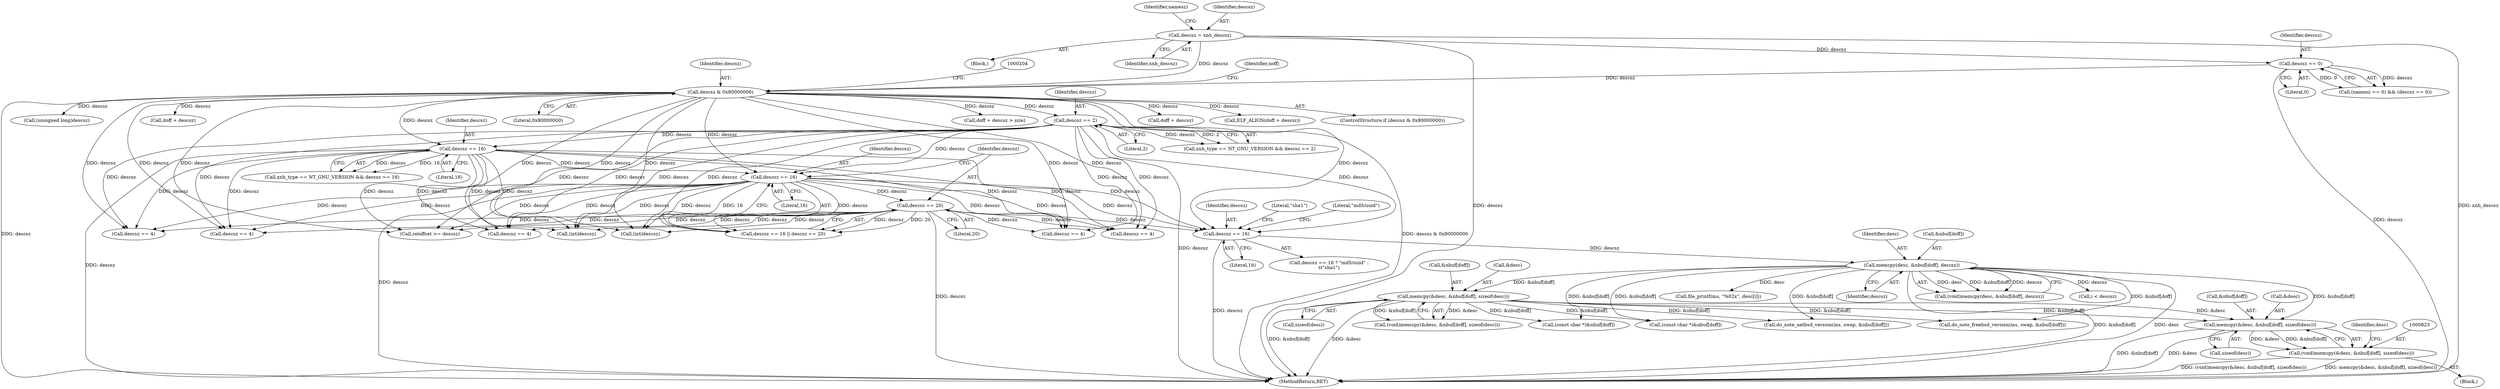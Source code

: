 digraph "1_file_ce90e05774dd77d86cfc8dfa6da57b32816841c4_2@API" {
"1000824" [label="(Call,memcpy(&desc, &nbuf[doff], sizeof(desc)))"];
"1000556" [label="(Call,memcpy(&desc, &nbuf[doff], sizeof(desc)))"];
"1000491" [label="(Call,memcpy(desc, &nbuf[doff], descsz))"];
"1000480" [label="(Call,descsz == 16)"];
"1000283" [label="(Call,descsz == 2)"];
"1000199" [label="(Call,descsz & 0x80000000)"];
"1000172" [label="(Call,descsz == 0)"];
"1000164" [label="(Call,descsz = xnh_descsz)"];
"1000318" [label="(Call,descsz == 16)"];
"1000468" [label="(Call,descsz == 20)"];
"1000465" [label="(Call,descsz == 16)"];
"1000822" [label="(Call,(void)memcpy(&desc, &nbuf[doff], sizeof(desc)))"];
"1000468" [label="(Call,descsz == 20)"];
"1000199" [label="(Call,descsz & 0x80000000)"];
"1000556" [label="(Call,memcpy(&desc, &nbuf[doff], sizeof(desc)))"];
"1000285" [label="(Literal,2)"];
"1000464" [label="(Call,descsz == 16 || descsz == 20)"];
"1000238" [label="(Call,doff + descsz > size)"];
"1000509" [label="(Call,file_printf(ms, \"%02x\", desc[i]))"];
"1000831" [label="(Call,sizeof(desc))"];
"1000174" [label="(Literal,0)"];
"1000465" [label="(Call,descsz == 16)"];
"1000491" [label="(Call,memcpy(desc, &nbuf[doff], descsz))"];
"1000736" [label="(Call,do_note_freebsd_version(ms, swap, &nbuf[doff]))"];
"1000239" [label="(Call,doff + descsz)"];
"1000824" [label="(Call,memcpy(&desc, &nbuf[doff], sizeof(desc)))"];
"1000497" [label="(Identifier,descsz)"];
"1000125" [label="(Block,)"];
"1000489" [label="(Call,(void)memcpy(desc, &nbuf[doff], descsz))"];
"1000639" [label="(Call,descsz == 4)"];
"1000769" [label="(Call,descsz == 4)"];
"1000284" [label="(Identifier,descsz)"];
"1000233" [label="(Call,ELF_ALIGN(doff + descsz))"];
"1000502" [label="(Call,i < descsz)"];
"1000198" [label="(ControlStructure,if (descsz & 0x80000000))"];
"1000208" [label="(Call,(unsigned long)descsz)"];
"1000557" [label="(Call,&desc)"];
"1000554" [label="(Call,(void)memcpy(&desc, &nbuf[doff], sizeof(desc)))"];
"1000559" [label="(Call,&nbuf[doff])"];
"1000481" [label="(Identifier,descsz)"];
"1000484" [label="(Literal,\"sha1\")"];
"1000173" [label="(Identifier,descsz)"];
"1000214" [label="(Identifier,noff)"];
"1000319" [label="(Identifier,descsz)"];
"1000283" [label="(Call,descsz == 2)"];
"1000164" [label="(Call,descsz = xnh_descsz)"];
"1000827" [label="(Call,&nbuf[doff])"];
"1000479" [label="(Call,descsz == 16 ? \"md5/uuid\" :\n\t\t\"sha1\")"];
"1000543" [label="(Call,descsz == 4)"];
"1000563" [label="(Call,sizeof(desc))"];
"1000172" [label="(Call,descsz == 0)"];
"1000482" [label="(Literal,16)"];
"1000483" [label="(Literal,\"md5/uuid\")"];
"1000234" [label="(Call,doff + descsz)"];
"1000320" [label="(Literal,16)"];
"1000466" [label="(Identifier,descsz)"];
"1000825" [label="(Call,&desc)"];
"1001100" [label="(Call,reloffset >= descsz)"];
"1000492" [label="(Identifier,desc)"];
"1000663" [label="(Call,(int)descsz)"];
"1000480" [label="(Call,descsz == 16)"];
"1000279" [label="(Call,xnh_type == NT_GNU_VERSION && descsz == 2)"];
"1000808" [label="(Call,descsz == 4)"];
"1000170" [label="(Identifier,namesz)"];
"1000834" [label="(Identifier,desc)"];
"1000314" [label="(Call,xnh_type == NT_GNU_VERSION && descsz == 16)"];
"1000200" [label="(Identifier,descsz)"];
"1000469" [label="(Identifier,descsz)"];
"1000493" [label="(Call,&nbuf[doff])"];
"1000666" [label="(Call,(const char *)&nbuf[doff])"];
"1000467" [label="(Literal,16)"];
"1000201" [label="(Literal,0x80000000)"];
"1000822" [label="(Call,(void)memcpy(&desc, &nbuf[doff], sizeof(desc)))"];
"1000168" [label="(Call,(namesz == 0) && (descsz == 0))"];
"1000166" [label="(Identifier,xnh_descsz)"];
"1000686" [label="(Call,(const char *)&nbuf[doff])"];
"1000643" [label="(Call,do_note_netbsd_version(ms, swap, &nbuf[doff]))"];
"1000318" [label="(Call,descsz == 16)"];
"1000165" [label="(Identifier,descsz)"];
"1000811" [label="(Block,)"];
"1000470" [label="(Literal,20)"];
"1000732" [label="(Call,descsz == 4)"];
"1001244" [label="(MethodReturn,RET)"];
"1000683" [label="(Call,(int)descsz)"];
"1000824" -> "1000822"  [label="AST: "];
"1000824" -> "1000831"  [label="CFG: "];
"1000825" -> "1000824"  [label="AST: "];
"1000827" -> "1000824"  [label="AST: "];
"1000831" -> "1000824"  [label="AST: "];
"1000822" -> "1000824"  [label="CFG: "];
"1000824" -> "1001244"  [label="DDG: &nbuf[doff]"];
"1000824" -> "1001244"  [label="DDG: &desc"];
"1000824" -> "1000822"  [label="DDG: &desc"];
"1000824" -> "1000822"  [label="DDG: &nbuf[doff]"];
"1000556" -> "1000824"  [label="DDG: &desc"];
"1000556" -> "1000824"  [label="DDG: &nbuf[doff]"];
"1000491" -> "1000824"  [label="DDG: &nbuf[doff]"];
"1000556" -> "1000554"  [label="AST: "];
"1000556" -> "1000563"  [label="CFG: "];
"1000557" -> "1000556"  [label="AST: "];
"1000559" -> "1000556"  [label="AST: "];
"1000563" -> "1000556"  [label="AST: "];
"1000554" -> "1000556"  [label="CFG: "];
"1000556" -> "1001244"  [label="DDG: &desc"];
"1000556" -> "1001244"  [label="DDG: &nbuf[doff]"];
"1000556" -> "1000554"  [label="DDG: &desc"];
"1000556" -> "1000554"  [label="DDG: &nbuf[doff]"];
"1000491" -> "1000556"  [label="DDG: &nbuf[doff]"];
"1000556" -> "1000643"  [label="DDG: &nbuf[doff]"];
"1000556" -> "1000666"  [label="DDG: &nbuf[doff]"];
"1000556" -> "1000686"  [label="DDG: &nbuf[doff]"];
"1000556" -> "1000736"  [label="DDG: &nbuf[doff]"];
"1000491" -> "1000489"  [label="AST: "];
"1000491" -> "1000497"  [label="CFG: "];
"1000492" -> "1000491"  [label="AST: "];
"1000493" -> "1000491"  [label="AST: "];
"1000497" -> "1000491"  [label="AST: "];
"1000489" -> "1000491"  [label="CFG: "];
"1000491" -> "1001244"  [label="DDG: &nbuf[doff]"];
"1000491" -> "1001244"  [label="DDG: desc"];
"1000491" -> "1000489"  [label="DDG: desc"];
"1000491" -> "1000489"  [label="DDG: &nbuf[doff]"];
"1000491" -> "1000489"  [label="DDG: descsz"];
"1000480" -> "1000491"  [label="DDG: descsz"];
"1000491" -> "1000502"  [label="DDG: descsz"];
"1000491" -> "1000509"  [label="DDG: desc"];
"1000491" -> "1000643"  [label="DDG: &nbuf[doff]"];
"1000491" -> "1000666"  [label="DDG: &nbuf[doff]"];
"1000491" -> "1000686"  [label="DDG: &nbuf[doff]"];
"1000491" -> "1000736"  [label="DDG: &nbuf[doff]"];
"1000480" -> "1000479"  [label="AST: "];
"1000480" -> "1000482"  [label="CFG: "];
"1000481" -> "1000480"  [label="AST: "];
"1000482" -> "1000480"  [label="AST: "];
"1000483" -> "1000480"  [label="CFG: "];
"1000484" -> "1000480"  [label="CFG: "];
"1000480" -> "1001244"  [label="DDG: descsz"];
"1000283" -> "1000480"  [label="DDG: descsz"];
"1000318" -> "1000480"  [label="DDG: descsz"];
"1000468" -> "1000480"  [label="DDG: descsz"];
"1000465" -> "1000480"  [label="DDG: descsz"];
"1000199" -> "1000480"  [label="DDG: descsz"];
"1000283" -> "1000279"  [label="AST: "];
"1000283" -> "1000285"  [label="CFG: "];
"1000284" -> "1000283"  [label="AST: "];
"1000285" -> "1000283"  [label="AST: "];
"1000279" -> "1000283"  [label="CFG: "];
"1000283" -> "1001244"  [label="DDG: descsz"];
"1000283" -> "1000279"  [label="DDG: descsz"];
"1000283" -> "1000279"  [label="DDG: 2"];
"1000199" -> "1000283"  [label="DDG: descsz"];
"1000283" -> "1000318"  [label="DDG: descsz"];
"1000283" -> "1000465"  [label="DDG: descsz"];
"1000283" -> "1000543"  [label="DDG: descsz"];
"1000283" -> "1000639"  [label="DDG: descsz"];
"1000283" -> "1000663"  [label="DDG: descsz"];
"1000283" -> "1000683"  [label="DDG: descsz"];
"1000283" -> "1000732"  [label="DDG: descsz"];
"1000283" -> "1000769"  [label="DDG: descsz"];
"1000283" -> "1000808"  [label="DDG: descsz"];
"1000283" -> "1001100"  [label="DDG: descsz"];
"1000199" -> "1000198"  [label="AST: "];
"1000199" -> "1000201"  [label="CFG: "];
"1000200" -> "1000199"  [label="AST: "];
"1000201" -> "1000199"  [label="AST: "];
"1000204" -> "1000199"  [label="CFG: "];
"1000214" -> "1000199"  [label="CFG: "];
"1000199" -> "1001244"  [label="DDG: descsz"];
"1000199" -> "1001244"  [label="DDG: descsz & 0x80000000"];
"1000172" -> "1000199"  [label="DDG: descsz"];
"1000164" -> "1000199"  [label="DDG: descsz"];
"1000199" -> "1000208"  [label="DDG: descsz"];
"1000199" -> "1000233"  [label="DDG: descsz"];
"1000199" -> "1000234"  [label="DDG: descsz"];
"1000199" -> "1000238"  [label="DDG: descsz"];
"1000199" -> "1000239"  [label="DDG: descsz"];
"1000199" -> "1000318"  [label="DDG: descsz"];
"1000199" -> "1000465"  [label="DDG: descsz"];
"1000199" -> "1000543"  [label="DDG: descsz"];
"1000199" -> "1000639"  [label="DDG: descsz"];
"1000199" -> "1000663"  [label="DDG: descsz"];
"1000199" -> "1000683"  [label="DDG: descsz"];
"1000199" -> "1000732"  [label="DDG: descsz"];
"1000199" -> "1000769"  [label="DDG: descsz"];
"1000199" -> "1000808"  [label="DDG: descsz"];
"1000199" -> "1001100"  [label="DDG: descsz"];
"1000172" -> "1000168"  [label="AST: "];
"1000172" -> "1000174"  [label="CFG: "];
"1000173" -> "1000172"  [label="AST: "];
"1000174" -> "1000172"  [label="AST: "];
"1000168" -> "1000172"  [label="CFG: "];
"1000172" -> "1001244"  [label="DDG: descsz"];
"1000172" -> "1000168"  [label="DDG: descsz"];
"1000172" -> "1000168"  [label="DDG: 0"];
"1000164" -> "1000172"  [label="DDG: descsz"];
"1000164" -> "1000125"  [label="AST: "];
"1000164" -> "1000166"  [label="CFG: "];
"1000165" -> "1000164"  [label="AST: "];
"1000166" -> "1000164"  [label="AST: "];
"1000170" -> "1000164"  [label="CFG: "];
"1000164" -> "1001244"  [label="DDG: xnh_descsz"];
"1000164" -> "1001244"  [label="DDG: descsz"];
"1000318" -> "1000314"  [label="AST: "];
"1000318" -> "1000320"  [label="CFG: "];
"1000319" -> "1000318"  [label="AST: "];
"1000320" -> "1000318"  [label="AST: "];
"1000314" -> "1000318"  [label="CFG: "];
"1000318" -> "1001244"  [label="DDG: descsz"];
"1000318" -> "1000314"  [label="DDG: descsz"];
"1000318" -> "1000314"  [label="DDG: 16"];
"1000318" -> "1000465"  [label="DDG: descsz"];
"1000318" -> "1000543"  [label="DDG: descsz"];
"1000318" -> "1000639"  [label="DDG: descsz"];
"1000318" -> "1000663"  [label="DDG: descsz"];
"1000318" -> "1000683"  [label="DDG: descsz"];
"1000318" -> "1000732"  [label="DDG: descsz"];
"1000318" -> "1000769"  [label="DDG: descsz"];
"1000318" -> "1000808"  [label="DDG: descsz"];
"1000318" -> "1001100"  [label="DDG: descsz"];
"1000468" -> "1000464"  [label="AST: "];
"1000468" -> "1000470"  [label="CFG: "];
"1000469" -> "1000468"  [label="AST: "];
"1000470" -> "1000468"  [label="AST: "];
"1000464" -> "1000468"  [label="CFG: "];
"1000468" -> "1001244"  [label="DDG: descsz"];
"1000468" -> "1000464"  [label="DDG: descsz"];
"1000468" -> "1000464"  [label="DDG: 20"];
"1000465" -> "1000468"  [label="DDG: descsz"];
"1000468" -> "1000543"  [label="DDG: descsz"];
"1000468" -> "1000639"  [label="DDG: descsz"];
"1000468" -> "1000663"  [label="DDG: descsz"];
"1000468" -> "1000683"  [label="DDG: descsz"];
"1000468" -> "1000732"  [label="DDG: descsz"];
"1000468" -> "1000769"  [label="DDG: descsz"];
"1000468" -> "1000808"  [label="DDG: descsz"];
"1000468" -> "1001100"  [label="DDG: descsz"];
"1000465" -> "1000464"  [label="AST: "];
"1000465" -> "1000467"  [label="CFG: "];
"1000466" -> "1000465"  [label="AST: "];
"1000467" -> "1000465"  [label="AST: "];
"1000469" -> "1000465"  [label="CFG: "];
"1000464" -> "1000465"  [label="CFG: "];
"1000465" -> "1001244"  [label="DDG: descsz"];
"1000465" -> "1000464"  [label="DDG: descsz"];
"1000465" -> "1000464"  [label="DDG: 16"];
"1000465" -> "1000543"  [label="DDG: descsz"];
"1000465" -> "1000639"  [label="DDG: descsz"];
"1000465" -> "1000663"  [label="DDG: descsz"];
"1000465" -> "1000683"  [label="DDG: descsz"];
"1000465" -> "1000732"  [label="DDG: descsz"];
"1000465" -> "1000769"  [label="DDG: descsz"];
"1000465" -> "1000808"  [label="DDG: descsz"];
"1000465" -> "1001100"  [label="DDG: descsz"];
"1000822" -> "1000811"  [label="AST: "];
"1000823" -> "1000822"  [label="AST: "];
"1000834" -> "1000822"  [label="CFG: "];
"1000822" -> "1001244"  [label="DDG: memcpy(&desc, &nbuf[doff], sizeof(desc))"];
"1000822" -> "1001244"  [label="DDG: (void)memcpy(&desc, &nbuf[doff], sizeof(desc))"];
}

